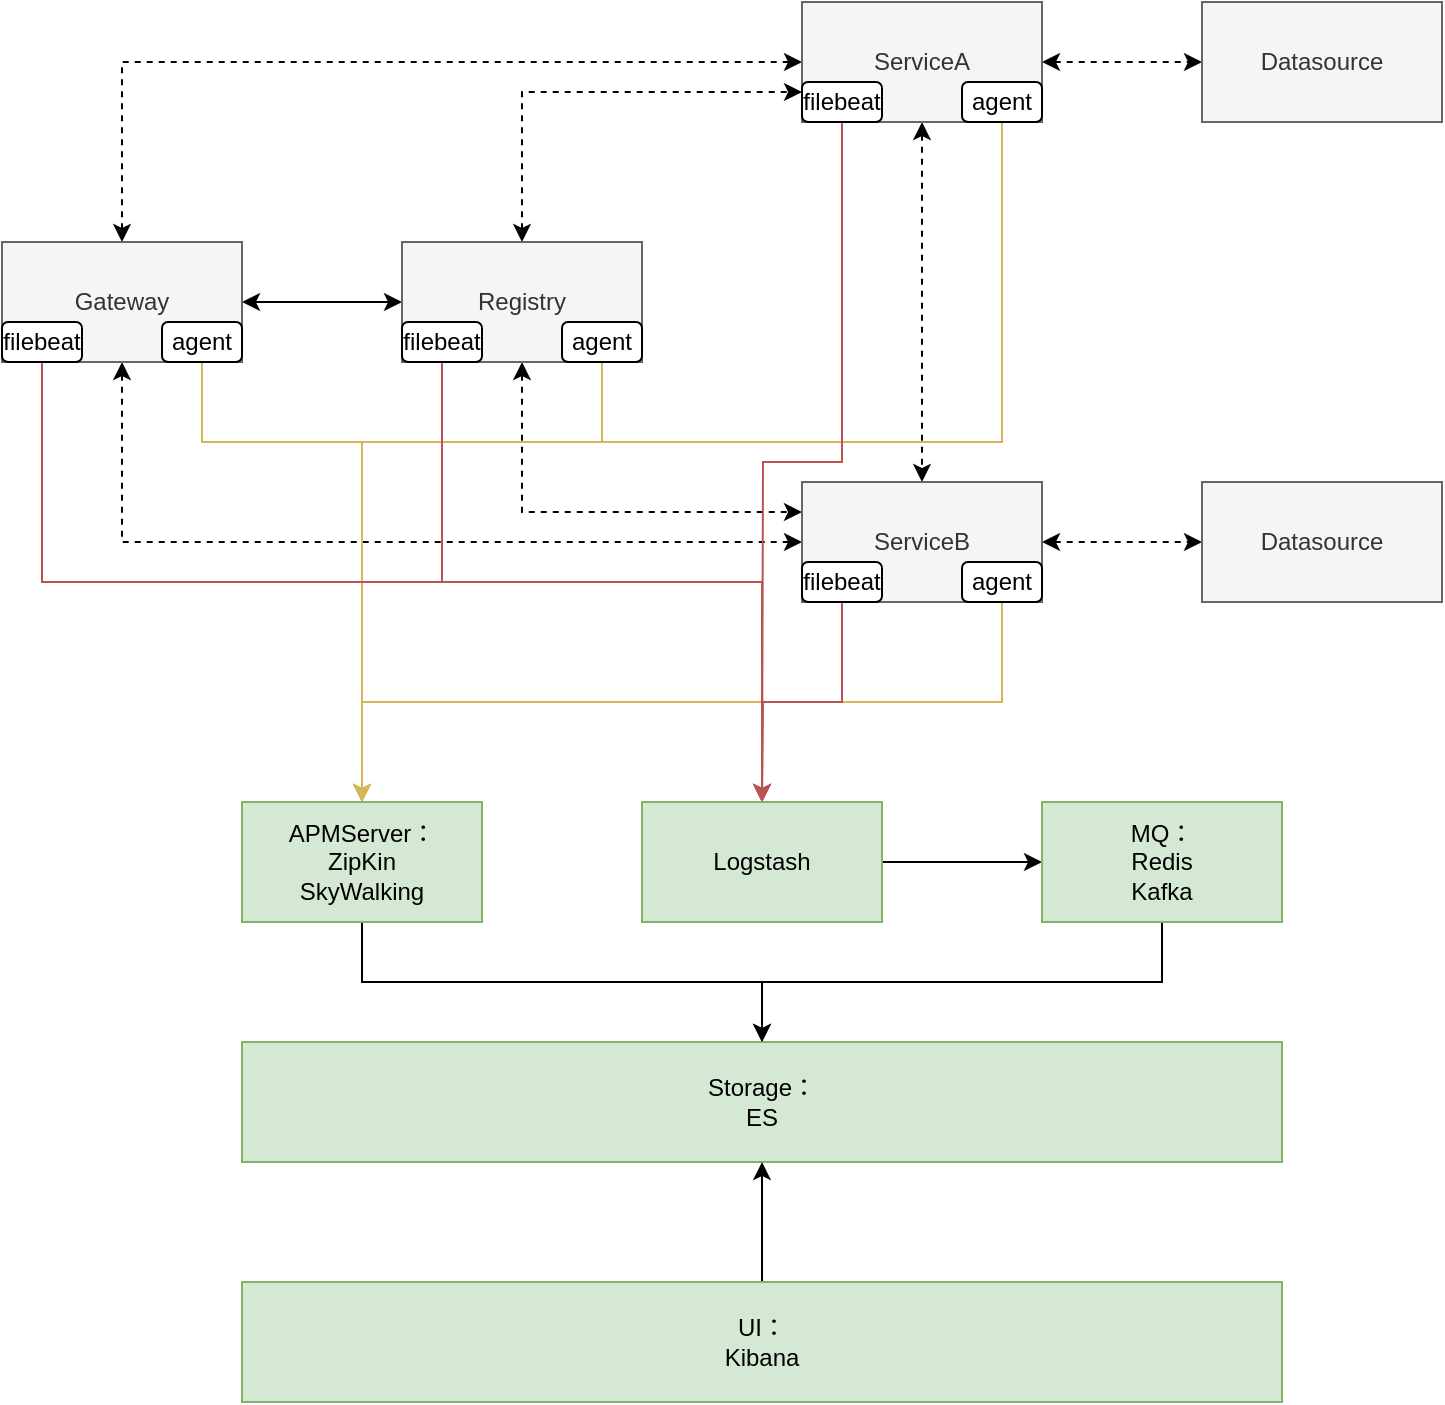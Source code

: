 <mxfile version="12.1.7" type="device" pages="4"><diagram id="rSduZaqHIY9Woba7TSc0" name="架构总览图"><mxGraphModel dx="1106" dy="758" grid="1" gridSize="10" guides="1" tooltips="1" connect="1" arrows="1" fold="1" page="1" pageScale="1" pageWidth="827" pageHeight="1169" math="0" shadow="0"><root><mxCell id="vDvnjsNDfTseztDH1dt--0"/><mxCell id="vDvnjsNDfTseztDH1dt--1" parent="vDvnjsNDfTseztDH1dt--0"/><mxCell id="hyTvhqpET8yeaKiKkR-S-4" style="edgeStyle=orthogonalEdgeStyle;rounded=0;orthogonalLoop=1;jettySize=auto;html=1;exitX=1;exitY=0.5;exitDx=0;exitDy=0;entryX=0;entryY=0.5;entryDx=0;entryDy=0;startArrow=classic;startFill=1;" edge="1" parent="vDvnjsNDfTseztDH1dt--1" source="hyTvhqpET8yeaKiKkR-S-0" target="hyTvhqpET8yeaKiKkR-S-1"><mxGeometry relative="1" as="geometry"/></mxCell><mxCell id="hyTvhqpET8yeaKiKkR-S-5" style="edgeStyle=orthogonalEdgeStyle;rounded=0;orthogonalLoop=1;jettySize=auto;html=1;exitX=0.5;exitY=0;exitDx=0;exitDy=0;entryX=0;entryY=0.5;entryDx=0;entryDy=0;startArrow=classic;startFill=1;dashed=1;" edge="1" parent="vDvnjsNDfTseztDH1dt--1" source="hyTvhqpET8yeaKiKkR-S-0" target="hyTvhqpET8yeaKiKkR-S-2"><mxGeometry relative="1" as="geometry"/></mxCell><mxCell id="hyTvhqpET8yeaKiKkR-S-9" style="edgeStyle=orthogonalEdgeStyle;rounded=0;orthogonalLoop=1;jettySize=auto;html=1;exitX=0.5;exitY=1;exitDx=0;exitDy=0;entryX=0;entryY=0.5;entryDx=0;entryDy=0;startArrow=classic;startFill=1;dashed=1;" edge="1" parent="vDvnjsNDfTseztDH1dt--1" source="hyTvhqpET8yeaKiKkR-S-0" target="hyTvhqpET8yeaKiKkR-S-7"><mxGeometry relative="1" as="geometry"/></mxCell><mxCell id="hyTvhqpET8yeaKiKkR-S-0" value="Gateway" style="rounded=0;whiteSpace=wrap;html=1;fillColor=#f5f5f5;strokeColor=#666666;fontColor=#333333;" vertex="1" parent="vDvnjsNDfTseztDH1dt--1"><mxGeometry x="40" y="240" width="120" height="60" as="geometry"/></mxCell><mxCell id="hyTvhqpET8yeaKiKkR-S-10" style="edgeStyle=orthogonalEdgeStyle;rounded=0;orthogonalLoop=1;jettySize=auto;html=1;exitX=0.5;exitY=1;exitDx=0;exitDy=0;entryX=0;entryY=0.25;entryDx=0;entryDy=0;startArrow=classic;startFill=1;dashed=1;" edge="1" parent="vDvnjsNDfTseztDH1dt--1" source="hyTvhqpET8yeaKiKkR-S-1" target="hyTvhqpET8yeaKiKkR-S-7"><mxGeometry relative="1" as="geometry"/></mxCell><mxCell id="hyTvhqpET8yeaKiKkR-S-11" style="edgeStyle=orthogonalEdgeStyle;rounded=0;orthogonalLoop=1;jettySize=auto;html=1;exitX=0.5;exitY=0;exitDx=0;exitDy=0;entryX=0;entryY=0.75;entryDx=0;entryDy=0;startArrow=classic;startFill=1;dashed=1;" edge="1" parent="vDvnjsNDfTseztDH1dt--1" source="hyTvhqpET8yeaKiKkR-S-1" target="hyTvhqpET8yeaKiKkR-S-2"><mxGeometry relative="1" as="geometry"/></mxCell><mxCell id="hyTvhqpET8yeaKiKkR-S-1" value="Registry" style="rounded=0;whiteSpace=wrap;html=1;fillColor=#f5f5f5;strokeColor=#666666;fontColor=#333333;" vertex="1" parent="vDvnjsNDfTseztDH1dt--1"><mxGeometry x="240" y="240" width="120" height="60" as="geometry"/></mxCell><mxCell id="hyTvhqpET8yeaKiKkR-S-6" style="edgeStyle=orthogonalEdgeStyle;rounded=0;orthogonalLoop=1;jettySize=auto;html=1;exitX=1;exitY=0.5;exitDx=0;exitDy=0;startArrow=classic;startFill=1;dashed=1;" edge="1" parent="vDvnjsNDfTseztDH1dt--1" source="hyTvhqpET8yeaKiKkR-S-2" target="hyTvhqpET8yeaKiKkR-S-3"><mxGeometry relative="1" as="geometry"/></mxCell><mxCell id="hyTvhqpET8yeaKiKkR-S-12" style="edgeStyle=orthogonalEdgeStyle;rounded=0;orthogonalLoop=1;jettySize=auto;html=1;exitX=0.5;exitY=1;exitDx=0;exitDy=0;entryX=0.5;entryY=0;entryDx=0;entryDy=0;startArrow=classic;startFill=1;dashed=1;" edge="1" parent="vDvnjsNDfTseztDH1dt--1" source="hyTvhqpET8yeaKiKkR-S-2" target="hyTvhqpET8yeaKiKkR-S-7"><mxGeometry relative="1" as="geometry"/></mxCell><mxCell id="hyTvhqpET8yeaKiKkR-S-2" value="ServiceA" style="rounded=0;whiteSpace=wrap;html=1;fillColor=#f5f5f5;strokeColor=#666666;fontColor=#333333;" vertex="1" parent="vDvnjsNDfTseztDH1dt--1"><mxGeometry x="440" y="120" width="120" height="60" as="geometry"/></mxCell><mxCell id="hyTvhqpET8yeaKiKkR-S-3" value="Datasource" style="rounded=0;whiteSpace=wrap;html=1;fillColor=#f5f5f5;strokeColor=#666666;fontColor=#333333;" vertex="1" parent="vDvnjsNDfTseztDH1dt--1"><mxGeometry x="640" y="120" width="120" height="60" as="geometry"/></mxCell><mxCell id="hyTvhqpET8yeaKiKkR-S-14" style="edgeStyle=orthogonalEdgeStyle;rounded=0;orthogonalLoop=1;jettySize=auto;html=1;exitX=1;exitY=0.5;exitDx=0;exitDy=0;entryX=0;entryY=0.5;entryDx=0;entryDy=0;startArrow=classic;startFill=1;dashed=1;" edge="1" parent="vDvnjsNDfTseztDH1dt--1" source="hyTvhqpET8yeaKiKkR-S-7" target="hyTvhqpET8yeaKiKkR-S-13"><mxGeometry relative="1" as="geometry"/></mxCell><mxCell id="hyTvhqpET8yeaKiKkR-S-7" value="ServiceB" style="rounded=0;whiteSpace=wrap;html=1;fillColor=#f5f5f5;strokeColor=#666666;fontColor=#333333;" vertex="1" parent="vDvnjsNDfTseztDH1dt--1"><mxGeometry x="440" y="360" width="120" height="60" as="geometry"/></mxCell><mxCell id="hyTvhqpET8yeaKiKkR-S-13" value="Datasource" style="rounded=0;whiteSpace=wrap;html=1;fillColor=#f5f5f5;strokeColor=#666666;fontColor=#333333;" vertex="1" parent="vDvnjsNDfTseztDH1dt--1"><mxGeometry x="640" y="360" width="120" height="60" as="geometry"/></mxCell><mxCell id="hyTvhqpET8yeaKiKkR-S-25" style="edgeStyle=orthogonalEdgeStyle;rounded=0;orthogonalLoop=1;jettySize=auto;html=1;exitX=0.5;exitY=1;exitDx=0;exitDy=0;entryX=0.5;entryY=0;entryDx=0;entryDy=0;startArrow=none;startFill=0;fillColor=#fff2cc;strokeColor=#d6b656;" edge="1" parent="vDvnjsNDfTseztDH1dt--1" source="hyTvhqpET8yeaKiKkR-S-17" target="hyTvhqpET8yeaKiKkR-S-23"><mxGeometry relative="1" as="geometry"><Array as="points"><mxPoint x="140" y="340"/><mxPoint x="220" y="340"/></Array></mxGeometry></mxCell><mxCell id="hyTvhqpET8yeaKiKkR-S-17" value="agent" style="rounded=1;whiteSpace=wrap;html=1;" vertex="1" parent="vDvnjsNDfTseztDH1dt--1"><mxGeometry x="120" y="280" width="40" height="20" as="geometry"/></mxCell><mxCell id="hyTvhqpET8yeaKiKkR-S-26" style="edgeStyle=orthogonalEdgeStyle;rounded=0;orthogonalLoop=1;jettySize=auto;html=1;exitX=0.5;exitY=1;exitDx=0;exitDy=0;entryX=0.5;entryY=0;entryDx=0;entryDy=0;startArrow=none;startFill=0;fillColor=#fff2cc;strokeColor=#d6b656;" edge="1" parent="vDvnjsNDfTseztDH1dt--1" source="hyTvhqpET8yeaKiKkR-S-18" target="hyTvhqpET8yeaKiKkR-S-23"><mxGeometry relative="1" as="geometry"><Array as="points"><mxPoint x="340" y="340"/><mxPoint x="220" y="340"/></Array></mxGeometry></mxCell><mxCell id="hyTvhqpET8yeaKiKkR-S-18" value="agent" style="rounded=1;whiteSpace=wrap;html=1;" vertex="1" parent="vDvnjsNDfTseztDH1dt--1"><mxGeometry x="320" y="280" width="40" height="20" as="geometry"/></mxCell><mxCell id="hyTvhqpET8yeaKiKkR-S-27" style="edgeStyle=orthogonalEdgeStyle;rounded=0;orthogonalLoop=1;jettySize=auto;html=1;exitX=0.5;exitY=1;exitDx=0;exitDy=0;startArrow=none;startFill=0;fillColor=#fff2cc;strokeColor=#d6b656;" edge="1" parent="vDvnjsNDfTseztDH1dt--1" source="hyTvhqpET8yeaKiKkR-S-19" target="hyTvhqpET8yeaKiKkR-S-23"><mxGeometry relative="1" as="geometry"><Array as="points"><mxPoint x="540" y="340"/><mxPoint x="220" y="340"/></Array></mxGeometry></mxCell><mxCell id="hyTvhqpET8yeaKiKkR-S-19" value="agent" style="rounded=1;whiteSpace=wrap;html=1;" vertex="1" parent="vDvnjsNDfTseztDH1dt--1"><mxGeometry x="520" y="160" width="40" height="20" as="geometry"/></mxCell><mxCell id="hyTvhqpET8yeaKiKkR-S-28" style="edgeStyle=orthogonalEdgeStyle;rounded=0;orthogonalLoop=1;jettySize=auto;html=1;exitX=0.5;exitY=1;exitDx=0;exitDy=0;startArrow=none;startFill=0;entryX=0.5;entryY=0;entryDx=0;entryDy=0;fillColor=#fff2cc;strokeColor=#d6b656;" edge="1" parent="vDvnjsNDfTseztDH1dt--1" source="hyTvhqpET8yeaKiKkR-S-21" target="hyTvhqpET8yeaKiKkR-S-23"><mxGeometry relative="1" as="geometry"><mxPoint x="100" y="520" as="targetPoint"/></mxGeometry></mxCell><mxCell id="hyTvhqpET8yeaKiKkR-S-21" value="agent" style="rounded=1;whiteSpace=wrap;html=1;" vertex="1" parent="vDvnjsNDfTseztDH1dt--1"><mxGeometry x="520" y="400" width="40" height="20" as="geometry"/></mxCell><mxCell id="hyTvhqpET8yeaKiKkR-S-40" style="edgeStyle=orthogonalEdgeStyle;rounded=0;orthogonalLoop=1;jettySize=auto;html=1;exitX=0.5;exitY=1;exitDx=0;exitDy=0;entryX=0.5;entryY=0;entryDx=0;entryDy=0;startArrow=none;startFill=0;" edge="1" parent="vDvnjsNDfTseztDH1dt--1" source="hyTvhqpET8yeaKiKkR-S-23" target="hyTvhqpET8yeaKiKkR-S-24"><mxGeometry relative="1" as="geometry"/></mxCell><mxCell id="hyTvhqpET8yeaKiKkR-S-23" value="APMServer：&lt;br&gt;ZipKin&lt;br&gt;SkyWalking" style="rounded=0;whiteSpace=wrap;html=1;fillColor=#d5e8d4;strokeColor=#82b366;" vertex="1" parent="vDvnjsNDfTseztDH1dt--1"><mxGeometry x="160" y="520" width="120" height="60" as="geometry"/></mxCell><mxCell id="hyTvhqpET8yeaKiKkR-S-24" value="Storage：&lt;br&gt;ES" style="rounded=0;whiteSpace=wrap;html=1;fillColor=#d5e8d4;strokeColor=#82b366;" vertex="1" parent="vDvnjsNDfTseztDH1dt--1"><mxGeometry x="160" y="640" width="520" height="60" as="geometry"/></mxCell><mxCell id="hyTvhqpET8yeaKiKkR-S-35" style="edgeStyle=orthogonalEdgeStyle;rounded=0;orthogonalLoop=1;jettySize=auto;html=1;exitX=0.5;exitY=1;exitDx=0;exitDy=0;entryX=0.5;entryY=0;entryDx=0;entryDy=0;startArrow=none;startFill=0;fillColor=#f8cecc;strokeColor=#b85450;" edge="1" parent="vDvnjsNDfTseztDH1dt--1" source="hyTvhqpET8yeaKiKkR-S-29" target="hyTvhqpET8yeaKiKkR-S-33"><mxGeometry relative="1" as="geometry"/></mxCell><mxCell id="hyTvhqpET8yeaKiKkR-S-29" value="filebeat" style="rounded=1;whiteSpace=wrap;html=1;" vertex="1" parent="vDvnjsNDfTseztDH1dt--1"><mxGeometry x="40" y="280" width="40" height="20" as="geometry"/></mxCell><mxCell id="hyTvhqpET8yeaKiKkR-S-36" style="edgeStyle=orthogonalEdgeStyle;rounded=0;orthogonalLoop=1;jettySize=auto;html=1;exitX=0.5;exitY=1;exitDx=0;exitDy=0;entryX=0.5;entryY=0;entryDx=0;entryDy=0;startArrow=none;startFill=0;fillColor=#f8cecc;strokeColor=#b85450;" edge="1" parent="vDvnjsNDfTseztDH1dt--1" source="hyTvhqpET8yeaKiKkR-S-30" target="hyTvhqpET8yeaKiKkR-S-33"><mxGeometry relative="1" as="geometry"/></mxCell><mxCell id="hyTvhqpET8yeaKiKkR-S-30" value="filebeat" style="rounded=1;whiteSpace=wrap;html=1;" vertex="1" parent="vDvnjsNDfTseztDH1dt--1"><mxGeometry x="240" y="280" width="40" height="20" as="geometry"/></mxCell><mxCell id="hyTvhqpET8yeaKiKkR-S-37" style="edgeStyle=orthogonalEdgeStyle;rounded=0;orthogonalLoop=1;jettySize=auto;html=1;exitX=0.5;exitY=1;exitDx=0;exitDy=0;startArrow=none;startFill=0;fillColor=#f8cecc;strokeColor=#b85450;" edge="1" parent="vDvnjsNDfTseztDH1dt--1" source="hyTvhqpET8yeaKiKkR-S-31"><mxGeometry relative="1" as="geometry"><mxPoint x="420" y="520" as="targetPoint"/></mxGeometry></mxCell><mxCell id="hyTvhqpET8yeaKiKkR-S-31" value="filebeat" style="rounded=1;whiteSpace=wrap;html=1;" vertex="1" parent="vDvnjsNDfTseztDH1dt--1"><mxGeometry x="440" y="160" width="40" height="20" as="geometry"/></mxCell><mxCell id="hyTvhqpET8yeaKiKkR-S-38" style="edgeStyle=orthogonalEdgeStyle;rounded=0;orthogonalLoop=1;jettySize=auto;html=1;exitX=0.5;exitY=1;exitDx=0;exitDy=0;startArrow=none;startFill=0;fillColor=#f8cecc;strokeColor=#b85450;" edge="1" parent="vDvnjsNDfTseztDH1dt--1" source="hyTvhqpET8yeaKiKkR-S-32"><mxGeometry relative="1" as="geometry"><mxPoint x="420" y="520" as="targetPoint"/></mxGeometry></mxCell><mxCell id="hyTvhqpET8yeaKiKkR-S-32" value="filebeat" style="rounded=1;whiteSpace=wrap;html=1;" vertex="1" parent="vDvnjsNDfTseztDH1dt--1"><mxGeometry x="440" y="400" width="40" height="20" as="geometry"/></mxCell><mxCell id="hyTvhqpET8yeaKiKkR-S-39" style="edgeStyle=orthogonalEdgeStyle;rounded=0;orthogonalLoop=1;jettySize=auto;html=1;exitX=1;exitY=0.5;exitDx=0;exitDy=0;startArrow=none;startFill=0;" edge="1" parent="vDvnjsNDfTseztDH1dt--1" source="hyTvhqpET8yeaKiKkR-S-33" target="hyTvhqpET8yeaKiKkR-S-34"><mxGeometry relative="1" as="geometry"/></mxCell><mxCell id="hyTvhqpET8yeaKiKkR-S-33" value="Logstash" style="rounded=0;whiteSpace=wrap;html=1;fillColor=#d5e8d4;strokeColor=#82b366;" vertex="1" parent="vDvnjsNDfTseztDH1dt--1"><mxGeometry x="360" y="520" width="120" height="60" as="geometry"/></mxCell><mxCell id="hyTvhqpET8yeaKiKkR-S-41" style="edgeStyle=orthogonalEdgeStyle;rounded=0;orthogonalLoop=1;jettySize=auto;html=1;exitX=0.5;exitY=1;exitDx=0;exitDy=0;entryX=0.5;entryY=0;entryDx=0;entryDy=0;startArrow=none;startFill=0;" edge="1" parent="vDvnjsNDfTseztDH1dt--1" source="hyTvhqpET8yeaKiKkR-S-34" target="hyTvhqpET8yeaKiKkR-S-24"><mxGeometry relative="1" as="geometry"/></mxCell><mxCell id="hyTvhqpET8yeaKiKkR-S-34" value="MQ：&lt;br&gt;Redis&lt;br&gt;Kafka" style="rounded=0;whiteSpace=wrap;html=1;fillColor=#d5e8d4;strokeColor=#82b366;" vertex="1" parent="vDvnjsNDfTseztDH1dt--1"><mxGeometry x="560" y="520" width="120" height="60" as="geometry"/></mxCell><mxCell id="hyTvhqpET8yeaKiKkR-S-43" style="edgeStyle=orthogonalEdgeStyle;rounded=0;orthogonalLoop=1;jettySize=auto;html=1;exitX=0.5;exitY=0;exitDx=0;exitDy=0;entryX=0.5;entryY=1;entryDx=0;entryDy=0;startArrow=none;startFill=0;" edge="1" parent="vDvnjsNDfTseztDH1dt--1" source="hyTvhqpET8yeaKiKkR-S-42" target="hyTvhqpET8yeaKiKkR-S-24"><mxGeometry relative="1" as="geometry"/></mxCell><mxCell id="hyTvhqpET8yeaKiKkR-S-42" value="UI：&lt;br&gt;Kibana" style="rounded=0;whiteSpace=wrap;html=1;fillColor=#d5e8d4;strokeColor=#82b366;" vertex="1" parent="vDvnjsNDfTseztDH1dt--1"><mxGeometry x="160" y="760" width="520" height="60" as="geometry"/></mxCell></root></mxGraphModel></diagram><diagram id="1fYHphoumSHfFh63cJbF" name="运行架构图"><mxGraphModel dx="1106" dy="758" grid="1" gridSize="10" guides="1" tooltips="1" connect="1" arrows="1" fold="1" page="1" pageScale="1" pageWidth="827" pageHeight="1169" math="0" shadow="0"><root><mxCell id="NPVEuSDAa5YPrcQgyG5a-0"/><mxCell id="NPVEuSDAa5YPrcQgyG5a-1" parent="NPVEuSDAa5YPrcQgyG5a-0"/></root></mxGraphModel></diagram><diagram id="dexKQJLoID3AD9AIkQEP" name="部署过程总览"><mxGraphModel dx="1106" dy="758" grid="1" gridSize="10" guides="1" tooltips="1" connect="1" arrows="1" fold="1" page="1" pageScale="1" pageWidth="827" pageHeight="1169" math="0" shadow="0"><root><mxCell id="BRxKFIKiBE_8NjZz2vDN-0"/><mxCell id="BRxKFIKiBE_8NjZz2vDN-1" parent="BRxKFIKiBE_8NjZz2vDN-0"/></root></mxGraphModel></diagram><diagram id="cXi8DZDr-_lQVcGIP9Ue" name="docker镜像构建"><mxGraphModel dx="1106" dy="758" grid="1" gridSize="10" guides="1" tooltips="1" connect="1" arrows="1" fold="1" page="1" pageScale="1" pageWidth="827" pageHeight="1169" math="0" shadow="0"><root><mxCell id="uzZX5KTsXR3dbZywf8dU-0"/><mxCell id="uzZX5KTsXR3dbZywf8dU-1" parent="uzZX5KTsXR3dbZywf8dU-0"/></root></mxGraphModel></diagram></mxfile>